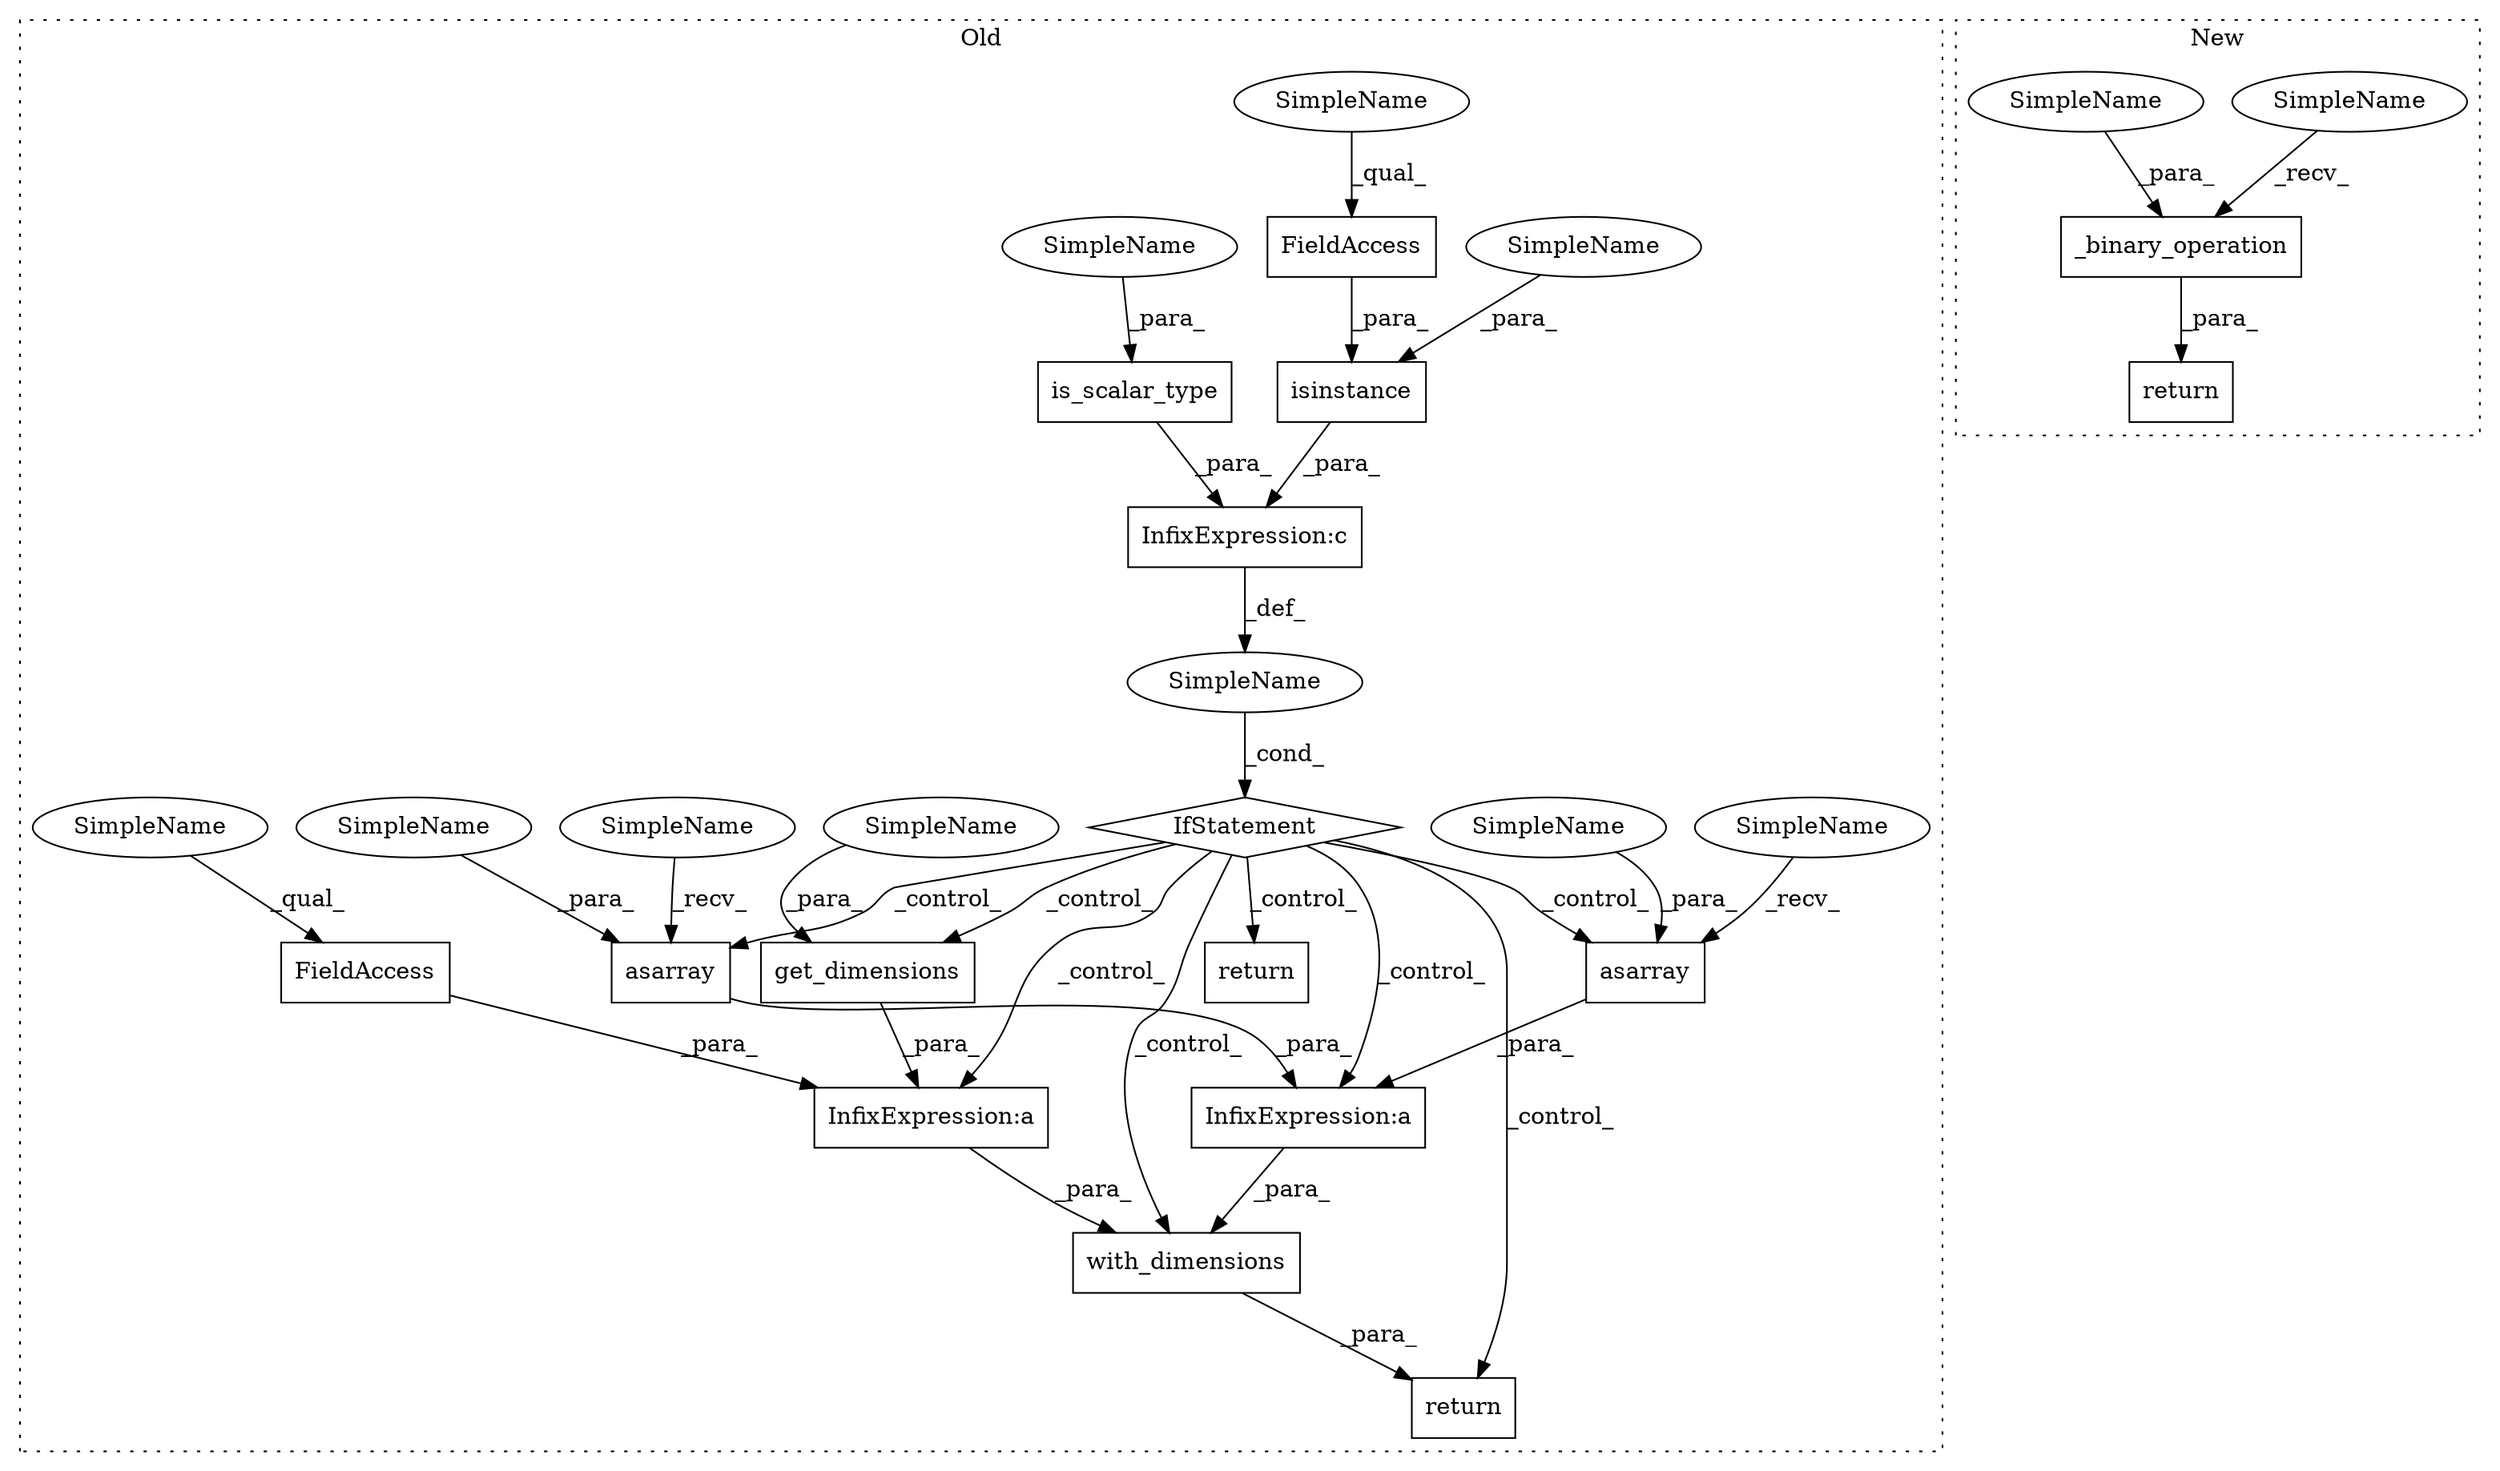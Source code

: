 digraph G {
subgraph cluster0 {
1 [label="with_dimensions" a="32" s="19110,19201" l="16,1" shape="box"];
3 [label="return" a="41" s="19094" l="7" shape="box"];
4 [label="asarray" a="32" s="19132,19144" l="8,1" shape="box"];
5 [label="InfixExpression:a" a="27" s="19145" l="3" shape="box"];
6 [label="asarray" a="32" s="19154,19167" l="8,1" shape="box"];
7 [label="InfixExpression:c" a="27" s="19059" l="4" shape="box"];
9 [label="SimpleName" a="42" s="" l="" shape="ellipse"];
10 [label="isinstance" a="32" s="19028,19058" l="11,1" shape="box"];
11 [label="FieldAccess" a="22" s="19045" l="13" shape="box"];
12 [label="IfStatement" a="25" s="19024,19084" l="4,2" shape="diamond"];
13 [label="return" a="41" s="19224" l="7" shape="box"];
14 [label="is_scalar_type" a="32" s="19063,19083" l="15,1" shape="box"];
15 [label="InfixExpression:a" a="27" s="19177" l="3" shape="box"];
16 [label="FieldAccess" a="22" s="19169" l="8" shape="box"];
17 [label="get_dimensions" a="32" s="19180,19200" l="15,1" shape="box"];
18 [label="SimpleName" a="42" s="19169" l="4" shape="ellipse"];
19 [label="SimpleName" a="42" s="19140" l="4" shape="ellipse"];
21 [label="SimpleName" a="42" s="19148" l="5" shape="ellipse"];
22 [label="SimpleName" a="42" s="19045" l="5" shape="ellipse"];
23 [label="SimpleName" a="42" s="19126" l="5" shape="ellipse"];
24 [label="SimpleName" a="42" s="19039" l="5" shape="ellipse"];
25 [label="SimpleName" a="42" s="19078" l="5" shape="ellipse"];
26 [label="SimpleName" a="42" s="19162" l="5" shape="ellipse"];
27 [label="SimpleName" a="42" s="19195" l="5" shape="ellipse"];
label = "Old";
style="dotted";
}
subgraph cluster1 {
2 [label="return" a="41" s="19723" l="7" shape="box"];
8 [label="_binary_operation" a="32" s="19735,19784" l="18,1" shape="box"];
20 [label="SimpleName" a="42" s="19730" l="4" shape="ellipse"];
28 [label="SimpleName" a="42" s="19753" l="5" shape="ellipse"];
label = "New";
style="dotted";
}
1 -> 3 [label="_para_"];
4 -> 5 [label="_para_"];
5 -> 1 [label="_para_"];
6 -> 5 [label="_para_"];
7 -> 9 [label="_def_"];
8 -> 2 [label="_para_"];
9 -> 12 [label="_cond_"];
10 -> 7 [label="_para_"];
11 -> 10 [label="_para_"];
12 -> 4 [label="_control_"];
12 -> 15 [label="_control_"];
12 -> 5 [label="_control_"];
12 -> 13 [label="_control_"];
12 -> 17 [label="_control_"];
12 -> 6 [label="_control_"];
12 -> 3 [label="_control_"];
12 -> 1 [label="_control_"];
14 -> 7 [label="_para_"];
15 -> 1 [label="_para_"];
16 -> 15 [label="_para_"];
17 -> 15 [label="_para_"];
18 -> 16 [label="_qual_"];
19 -> 4 [label="_para_"];
20 -> 8 [label="_recv_"];
21 -> 6 [label="_recv_"];
22 -> 11 [label="_qual_"];
23 -> 4 [label="_recv_"];
24 -> 10 [label="_para_"];
25 -> 14 [label="_para_"];
26 -> 6 [label="_para_"];
27 -> 17 [label="_para_"];
28 -> 8 [label="_para_"];
}